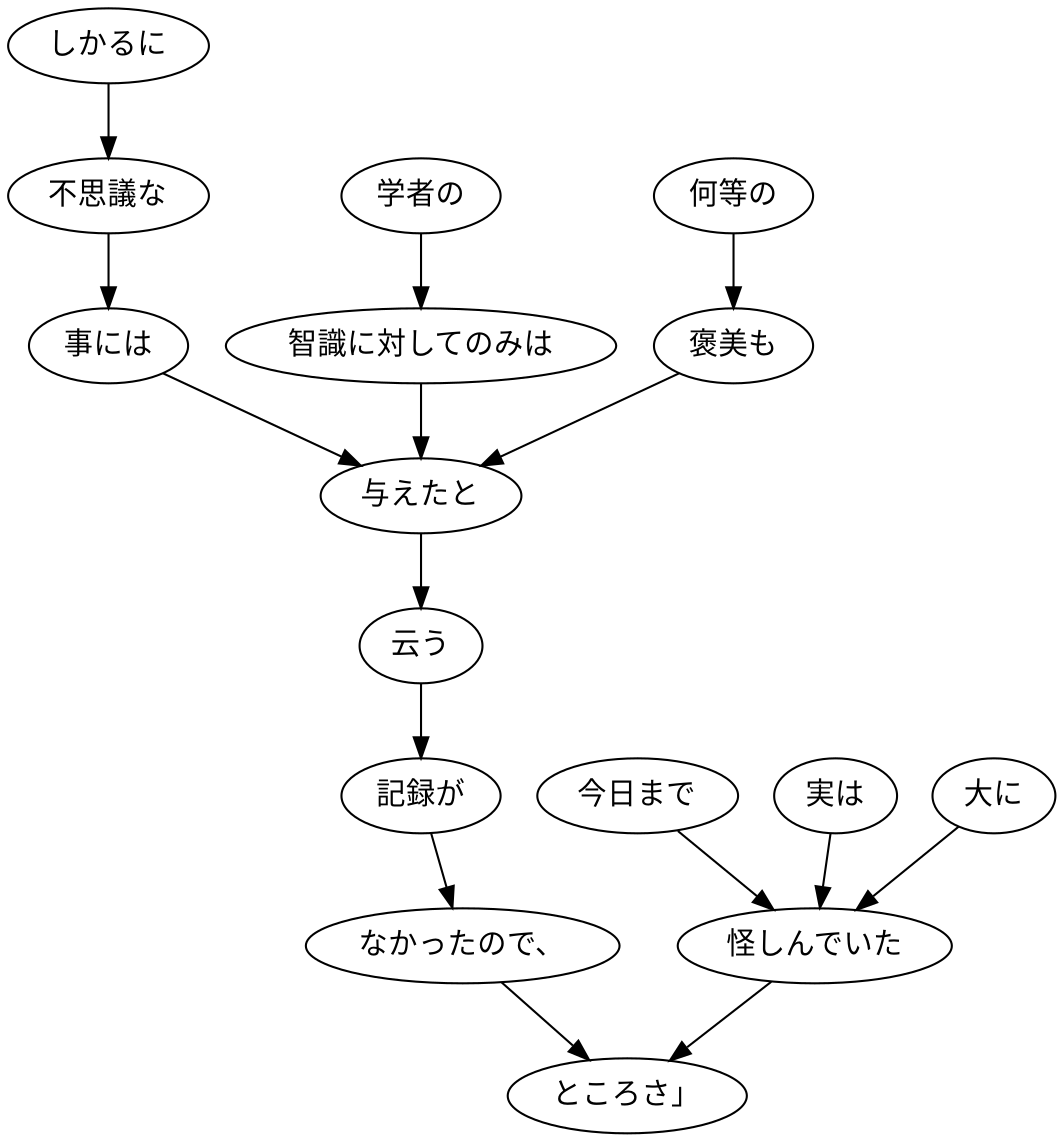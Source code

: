 digraph graph2582 {
	node0 [label="しかるに"];
	node1 [label="不思議な"];
	node2 [label="事には"];
	node3 [label="学者の"];
	node4 [label="智識に対してのみは"];
	node5 [label="何等の"];
	node6 [label="褒美も"];
	node7 [label="与えたと"];
	node8 [label="云う"];
	node9 [label="記録が"];
	node10 [label="なかったので、"];
	node11 [label="今日まで"];
	node12 [label="実は"];
	node13 [label="大に"];
	node14 [label="怪しんでいた"];
	node15 [label="ところさ」"];
	node0 -> node1;
	node1 -> node2;
	node2 -> node7;
	node3 -> node4;
	node4 -> node7;
	node5 -> node6;
	node6 -> node7;
	node7 -> node8;
	node8 -> node9;
	node9 -> node10;
	node10 -> node15;
	node11 -> node14;
	node12 -> node14;
	node13 -> node14;
	node14 -> node15;
}
